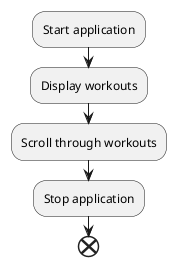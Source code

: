 ------------------------
activity_diagram.png

@startuml
:Start application;
:Display workouts;
:Scroll through workouts;
:Stop application;
end
@enduml

PlantUML version 1.2019.12(Sun Nov 03 10:24:54 UTC 2019)
(GPL source distribution)
Java Runtime: Java(TM) SE Runtime Environment
JVM: Java HotSpot(TM) 64-Bit Server VM
Java Version: 1.7.0_25-b15
Operating System: Linux
Default Encoding: UTF-8
Language: en
Country: US

------------------------
